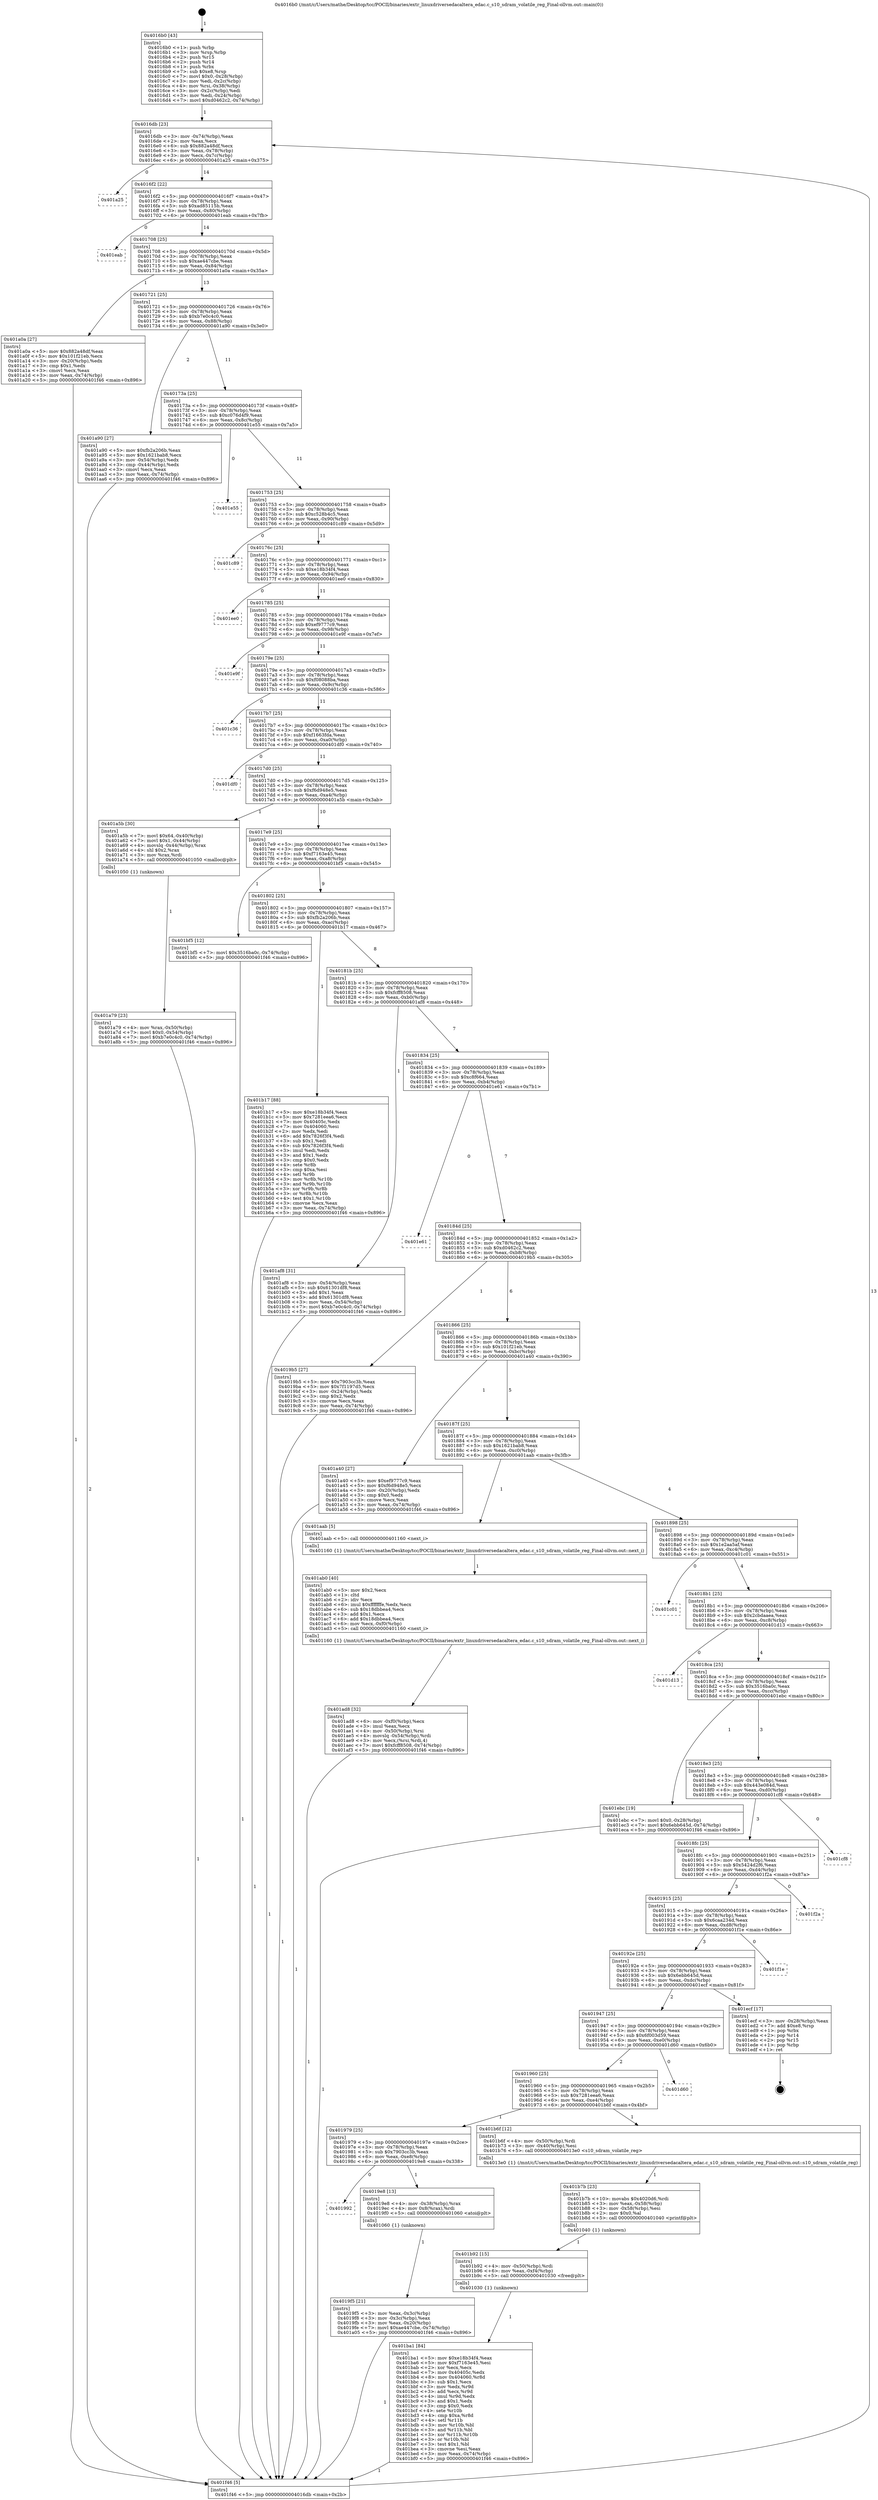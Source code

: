 digraph "0x4016b0" {
  label = "0x4016b0 (/mnt/c/Users/mathe/Desktop/tcc/POCII/binaries/extr_linuxdriversedacaltera_edac.c_s10_sdram_volatile_reg_Final-ollvm.out::main(0))"
  labelloc = "t"
  node[shape=record]

  Entry [label="",width=0.3,height=0.3,shape=circle,fillcolor=black,style=filled]
  "0x4016db" [label="{
     0x4016db [23]\l
     | [instrs]\l
     &nbsp;&nbsp;0x4016db \<+3\>: mov -0x74(%rbp),%eax\l
     &nbsp;&nbsp;0x4016de \<+2\>: mov %eax,%ecx\l
     &nbsp;&nbsp;0x4016e0 \<+6\>: sub $0x882a48df,%ecx\l
     &nbsp;&nbsp;0x4016e6 \<+3\>: mov %eax,-0x78(%rbp)\l
     &nbsp;&nbsp;0x4016e9 \<+3\>: mov %ecx,-0x7c(%rbp)\l
     &nbsp;&nbsp;0x4016ec \<+6\>: je 0000000000401a25 \<main+0x375\>\l
  }"]
  "0x401a25" [label="{
     0x401a25\l
  }", style=dashed]
  "0x4016f2" [label="{
     0x4016f2 [22]\l
     | [instrs]\l
     &nbsp;&nbsp;0x4016f2 \<+5\>: jmp 00000000004016f7 \<main+0x47\>\l
     &nbsp;&nbsp;0x4016f7 \<+3\>: mov -0x78(%rbp),%eax\l
     &nbsp;&nbsp;0x4016fa \<+5\>: sub $0xad85115b,%eax\l
     &nbsp;&nbsp;0x4016ff \<+3\>: mov %eax,-0x80(%rbp)\l
     &nbsp;&nbsp;0x401702 \<+6\>: je 0000000000401eab \<main+0x7fb\>\l
  }"]
  Exit [label="",width=0.3,height=0.3,shape=circle,fillcolor=black,style=filled,peripheries=2]
  "0x401eab" [label="{
     0x401eab\l
  }", style=dashed]
  "0x401708" [label="{
     0x401708 [25]\l
     | [instrs]\l
     &nbsp;&nbsp;0x401708 \<+5\>: jmp 000000000040170d \<main+0x5d\>\l
     &nbsp;&nbsp;0x40170d \<+3\>: mov -0x78(%rbp),%eax\l
     &nbsp;&nbsp;0x401710 \<+5\>: sub $0xae447cbe,%eax\l
     &nbsp;&nbsp;0x401715 \<+6\>: mov %eax,-0x84(%rbp)\l
     &nbsp;&nbsp;0x40171b \<+6\>: je 0000000000401a0a \<main+0x35a\>\l
  }"]
  "0x401ba1" [label="{
     0x401ba1 [84]\l
     | [instrs]\l
     &nbsp;&nbsp;0x401ba1 \<+5\>: mov $0xe18b34f4,%eax\l
     &nbsp;&nbsp;0x401ba6 \<+5\>: mov $0xf7163e45,%esi\l
     &nbsp;&nbsp;0x401bab \<+2\>: xor %ecx,%ecx\l
     &nbsp;&nbsp;0x401bad \<+7\>: mov 0x40405c,%edx\l
     &nbsp;&nbsp;0x401bb4 \<+8\>: mov 0x404060,%r8d\l
     &nbsp;&nbsp;0x401bbc \<+3\>: sub $0x1,%ecx\l
     &nbsp;&nbsp;0x401bbf \<+3\>: mov %edx,%r9d\l
     &nbsp;&nbsp;0x401bc2 \<+3\>: add %ecx,%r9d\l
     &nbsp;&nbsp;0x401bc5 \<+4\>: imul %r9d,%edx\l
     &nbsp;&nbsp;0x401bc9 \<+3\>: and $0x1,%edx\l
     &nbsp;&nbsp;0x401bcc \<+3\>: cmp $0x0,%edx\l
     &nbsp;&nbsp;0x401bcf \<+4\>: sete %r10b\l
     &nbsp;&nbsp;0x401bd3 \<+4\>: cmp $0xa,%r8d\l
     &nbsp;&nbsp;0x401bd7 \<+4\>: setl %r11b\l
     &nbsp;&nbsp;0x401bdb \<+3\>: mov %r10b,%bl\l
     &nbsp;&nbsp;0x401bde \<+3\>: and %r11b,%bl\l
     &nbsp;&nbsp;0x401be1 \<+3\>: xor %r11b,%r10b\l
     &nbsp;&nbsp;0x401be4 \<+3\>: or %r10b,%bl\l
     &nbsp;&nbsp;0x401be7 \<+3\>: test $0x1,%bl\l
     &nbsp;&nbsp;0x401bea \<+3\>: cmovne %esi,%eax\l
     &nbsp;&nbsp;0x401bed \<+3\>: mov %eax,-0x74(%rbp)\l
     &nbsp;&nbsp;0x401bf0 \<+5\>: jmp 0000000000401f46 \<main+0x896\>\l
  }"]
  "0x401a0a" [label="{
     0x401a0a [27]\l
     | [instrs]\l
     &nbsp;&nbsp;0x401a0a \<+5\>: mov $0x882a48df,%eax\l
     &nbsp;&nbsp;0x401a0f \<+5\>: mov $0x101f21eb,%ecx\l
     &nbsp;&nbsp;0x401a14 \<+3\>: mov -0x20(%rbp),%edx\l
     &nbsp;&nbsp;0x401a17 \<+3\>: cmp $0x1,%edx\l
     &nbsp;&nbsp;0x401a1a \<+3\>: cmovl %ecx,%eax\l
     &nbsp;&nbsp;0x401a1d \<+3\>: mov %eax,-0x74(%rbp)\l
     &nbsp;&nbsp;0x401a20 \<+5\>: jmp 0000000000401f46 \<main+0x896\>\l
  }"]
  "0x401721" [label="{
     0x401721 [25]\l
     | [instrs]\l
     &nbsp;&nbsp;0x401721 \<+5\>: jmp 0000000000401726 \<main+0x76\>\l
     &nbsp;&nbsp;0x401726 \<+3\>: mov -0x78(%rbp),%eax\l
     &nbsp;&nbsp;0x401729 \<+5\>: sub $0xb7e0c4c0,%eax\l
     &nbsp;&nbsp;0x40172e \<+6\>: mov %eax,-0x88(%rbp)\l
     &nbsp;&nbsp;0x401734 \<+6\>: je 0000000000401a90 \<main+0x3e0\>\l
  }"]
  "0x401b92" [label="{
     0x401b92 [15]\l
     | [instrs]\l
     &nbsp;&nbsp;0x401b92 \<+4\>: mov -0x50(%rbp),%rdi\l
     &nbsp;&nbsp;0x401b96 \<+6\>: mov %eax,-0xf4(%rbp)\l
     &nbsp;&nbsp;0x401b9c \<+5\>: call 0000000000401030 \<free@plt\>\l
     | [calls]\l
     &nbsp;&nbsp;0x401030 \{1\} (unknown)\l
  }"]
  "0x401a90" [label="{
     0x401a90 [27]\l
     | [instrs]\l
     &nbsp;&nbsp;0x401a90 \<+5\>: mov $0xfb2a206b,%eax\l
     &nbsp;&nbsp;0x401a95 \<+5\>: mov $0x1621bab8,%ecx\l
     &nbsp;&nbsp;0x401a9a \<+3\>: mov -0x54(%rbp),%edx\l
     &nbsp;&nbsp;0x401a9d \<+3\>: cmp -0x44(%rbp),%edx\l
     &nbsp;&nbsp;0x401aa0 \<+3\>: cmovl %ecx,%eax\l
     &nbsp;&nbsp;0x401aa3 \<+3\>: mov %eax,-0x74(%rbp)\l
     &nbsp;&nbsp;0x401aa6 \<+5\>: jmp 0000000000401f46 \<main+0x896\>\l
  }"]
  "0x40173a" [label="{
     0x40173a [25]\l
     | [instrs]\l
     &nbsp;&nbsp;0x40173a \<+5\>: jmp 000000000040173f \<main+0x8f\>\l
     &nbsp;&nbsp;0x40173f \<+3\>: mov -0x78(%rbp),%eax\l
     &nbsp;&nbsp;0x401742 \<+5\>: sub $0xc076d4f9,%eax\l
     &nbsp;&nbsp;0x401747 \<+6\>: mov %eax,-0x8c(%rbp)\l
     &nbsp;&nbsp;0x40174d \<+6\>: je 0000000000401e55 \<main+0x7a5\>\l
  }"]
  "0x401b7b" [label="{
     0x401b7b [23]\l
     | [instrs]\l
     &nbsp;&nbsp;0x401b7b \<+10\>: movabs $0x4020d6,%rdi\l
     &nbsp;&nbsp;0x401b85 \<+3\>: mov %eax,-0x58(%rbp)\l
     &nbsp;&nbsp;0x401b88 \<+3\>: mov -0x58(%rbp),%esi\l
     &nbsp;&nbsp;0x401b8b \<+2\>: mov $0x0,%al\l
     &nbsp;&nbsp;0x401b8d \<+5\>: call 0000000000401040 \<printf@plt\>\l
     | [calls]\l
     &nbsp;&nbsp;0x401040 \{1\} (unknown)\l
  }"]
  "0x401e55" [label="{
     0x401e55\l
  }", style=dashed]
  "0x401753" [label="{
     0x401753 [25]\l
     | [instrs]\l
     &nbsp;&nbsp;0x401753 \<+5\>: jmp 0000000000401758 \<main+0xa8\>\l
     &nbsp;&nbsp;0x401758 \<+3\>: mov -0x78(%rbp),%eax\l
     &nbsp;&nbsp;0x40175b \<+5\>: sub $0xc528b4c5,%eax\l
     &nbsp;&nbsp;0x401760 \<+6\>: mov %eax,-0x90(%rbp)\l
     &nbsp;&nbsp;0x401766 \<+6\>: je 0000000000401c89 \<main+0x5d9\>\l
  }"]
  "0x401ad8" [label="{
     0x401ad8 [32]\l
     | [instrs]\l
     &nbsp;&nbsp;0x401ad8 \<+6\>: mov -0xf0(%rbp),%ecx\l
     &nbsp;&nbsp;0x401ade \<+3\>: imul %eax,%ecx\l
     &nbsp;&nbsp;0x401ae1 \<+4\>: mov -0x50(%rbp),%rsi\l
     &nbsp;&nbsp;0x401ae5 \<+4\>: movslq -0x54(%rbp),%rdi\l
     &nbsp;&nbsp;0x401ae9 \<+3\>: mov %ecx,(%rsi,%rdi,4)\l
     &nbsp;&nbsp;0x401aec \<+7\>: movl $0xfcff8508,-0x74(%rbp)\l
     &nbsp;&nbsp;0x401af3 \<+5\>: jmp 0000000000401f46 \<main+0x896\>\l
  }"]
  "0x401c89" [label="{
     0x401c89\l
  }", style=dashed]
  "0x40176c" [label="{
     0x40176c [25]\l
     | [instrs]\l
     &nbsp;&nbsp;0x40176c \<+5\>: jmp 0000000000401771 \<main+0xc1\>\l
     &nbsp;&nbsp;0x401771 \<+3\>: mov -0x78(%rbp),%eax\l
     &nbsp;&nbsp;0x401774 \<+5\>: sub $0xe18b34f4,%eax\l
     &nbsp;&nbsp;0x401779 \<+6\>: mov %eax,-0x94(%rbp)\l
     &nbsp;&nbsp;0x40177f \<+6\>: je 0000000000401ee0 \<main+0x830\>\l
  }"]
  "0x401ab0" [label="{
     0x401ab0 [40]\l
     | [instrs]\l
     &nbsp;&nbsp;0x401ab0 \<+5\>: mov $0x2,%ecx\l
     &nbsp;&nbsp;0x401ab5 \<+1\>: cltd\l
     &nbsp;&nbsp;0x401ab6 \<+2\>: idiv %ecx\l
     &nbsp;&nbsp;0x401ab8 \<+6\>: imul $0xfffffffe,%edx,%ecx\l
     &nbsp;&nbsp;0x401abe \<+6\>: sub $0x18dbbea4,%ecx\l
     &nbsp;&nbsp;0x401ac4 \<+3\>: add $0x1,%ecx\l
     &nbsp;&nbsp;0x401ac7 \<+6\>: add $0x18dbbea4,%ecx\l
     &nbsp;&nbsp;0x401acd \<+6\>: mov %ecx,-0xf0(%rbp)\l
     &nbsp;&nbsp;0x401ad3 \<+5\>: call 0000000000401160 \<next_i\>\l
     | [calls]\l
     &nbsp;&nbsp;0x401160 \{1\} (/mnt/c/Users/mathe/Desktop/tcc/POCII/binaries/extr_linuxdriversedacaltera_edac.c_s10_sdram_volatile_reg_Final-ollvm.out::next_i)\l
  }"]
  "0x401ee0" [label="{
     0x401ee0\l
  }", style=dashed]
  "0x401785" [label="{
     0x401785 [25]\l
     | [instrs]\l
     &nbsp;&nbsp;0x401785 \<+5\>: jmp 000000000040178a \<main+0xda\>\l
     &nbsp;&nbsp;0x40178a \<+3\>: mov -0x78(%rbp),%eax\l
     &nbsp;&nbsp;0x40178d \<+5\>: sub $0xef9777c9,%eax\l
     &nbsp;&nbsp;0x401792 \<+6\>: mov %eax,-0x98(%rbp)\l
     &nbsp;&nbsp;0x401798 \<+6\>: je 0000000000401e9f \<main+0x7ef\>\l
  }"]
  "0x401a79" [label="{
     0x401a79 [23]\l
     | [instrs]\l
     &nbsp;&nbsp;0x401a79 \<+4\>: mov %rax,-0x50(%rbp)\l
     &nbsp;&nbsp;0x401a7d \<+7\>: movl $0x0,-0x54(%rbp)\l
     &nbsp;&nbsp;0x401a84 \<+7\>: movl $0xb7e0c4c0,-0x74(%rbp)\l
     &nbsp;&nbsp;0x401a8b \<+5\>: jmp 0000000000401f46 \<main+0x896\>\l
  }"]
  "0x401e9f" [label="{
     0x401e9f\l
  }", style=dashed]
  "0x40179e" [label="{
     0x40179e [25]\l
     | [instrs]\l
     &nbsp;&nbsp;0x40179e \<+5\>: jmp 00000000004017a3 \<main+0xf3\>\l
     &nbsp;&nbsp;0x4017a3 \<+3\>: mov -0x78(%rbp),%eax\l
     &nbsp;&nbsp;0x4017a6 \<+5\>: sub $0xf08088ba,%eax\l
     &nbsp;&nbsp;0x4017ab \<+6\>: mov %eax,-0x9c(%rbp)\l
     &nbsp;&nbsp;0x4017b1 \<+6\>: je 0000000000401c36 \<main+0x586\>\l
  }"]
  "0x4019f5" [label="{
     0x4019f5 [21]\l
     | [instrs]\l
     &nbsp;&nbsp;0x4019f5 \<+3\>: mov %eax,-0x3c(%rbp)\l
     &nbsp;&nbsp;0x4019f8 \<+3\>: mov -0x3c(%rbp),%eax\l
     &nbsp;&nbsp;0x4019fb \<+3\>: mov %eax,-0x20(%rbp)\l
     &nbsp;&nbsp;0x4019fe \<+7\>: movl $0xae447cbe,-0x74(%rbp)\l
     &nbsp;&nbsp;0x401a05 \<+5\>: jmp 0000000000401f46 \<main+0x896\>\l
  }"]
  "0x401c36" [label="{
     0x401c36\l
  }", style=dashed]
  "0x4017b7" [label="{
     0x4017b7 [25]\l
     | [instrs]\l
     &nbsp;&nbsp;0x4017b7 \<+5\>: jmp 00000000004017bc \<main+0x10c\>\l
     &nbsp;&nbsp;0x4017bc \<+3\>: mov -0x78(%rbp),%eax\l
     &nbsp;&nbsp;0x4017bf \<+5\>: sub $0xf1663fda,%eax\l
     &nbsp;&nbsp;0x4017c4 \<+6\>: mov %eax,-0xa0(%rbp)\l
     &nbsp;&nbsp;0x4017ca \<+6\>: je 0000000000401df0 \<main+0x740\>\l
  }"]
  "0x401992" [label="{
     0x401992\l
  }", style=dashed]
  "0x401df0" [label="{
     0x401df0\l
  }", style=dashed]
  "0x4017d0" [label="{
     0x4017d0 [25]\l
     | [instrs]\l
     &nbsp;&nbsp;0x4017d0 \<+5\>: jmp 00000000004017d5 \<main+0x125\>\l
     &nbsp;&nbsp;0x4017d5 \<+3\>: mov -0x78(%rbp),%eax\l
     &nbsp;&nbsp;0x4017d8 \<+5\>: sub $0xf6d948e5,%eax\l
     &nbsp;&nbsp;0x4017dd \<+6\>: mov %eax,-0xa4(%rbp)\l
     &nbsp;&nbsp;0x4017e3 \<+6\>: je 0000000000401a5b \<main+0x3ab\>\l
  }"]
  "0x4019e8" [label="{
     0x4019e8 [13]\l
     | [instrs]\l
     &nbsp;&nbsp;0x4019e8 \<+4\>: mov -0x38(%rbp),%rax\l
     &nbsp;&nbsp;0x4019ec \<+4\>: mov 0x8(%rax),%rdi\l
     &nbsp;&nbsp;0x4019f0 \<+5\>: call 0000000000401060 \<atoi@plt\>\l
     | [calls]\l
     &nbsp;&nbsp;0x401060 \{1\} (unknown)\l
  }"]
  "0x401a5b" [label="{
     0x401a5b [30]\l
     | [instrs]\l
     &nbsp;&nbsp;0x401a5b \<+7\>: movl $0x64,-0x40(%rbp)\l
     &nbsp;&nbsp;0x401a62 \<+7\>: movl $0x1,-0x44(%rbp)\l
     &nbsp;&nbsp;0x401a69 \<+4\>: movslq -0x44(%rbp),%rax\l
     &nbsp;&nbsp;0x401a6d \<+4\>: shl $0x2,%rax\l
     &nbsp;&nbsp;0x401a71 \<+3\>: mov %rax,%rdi\l
     &nbsp;&nbsp;0x401a74 \<+5\>: call 0000000000401050 \<malloc@plt\>\l
     | [calls]\l
     &nbsp;&nbsp;0x401050 \{1\} (unknown)\l
  }"]
  "0x4017e9" [label="{
     0x4017e9 [25]\l
     | [instrs]\l
     &nbsp;&nbsp;0x4017e9 \<+5\>: jmp 00000000004017ee \<main+0x13e\>\l
     &nbsp;&nbsp;0x4017ee \<+3\>: mov -0x78(%rbp),%eax\l
     &nbsp;&nbsp;0x4017f1 \<+5\>: sub $0xf7163e45,%eax\l
     &nbsp;&nbsp;0x4017f6 \<+6\>: mov %eax,-0xa8(%rbp)\l
     &nbsp;&nbsp;0x4017fc \<+6\>: je 0000000000401bf5 \<main+0x545\>\l
  }"]
  "0x401979" [label="{
     0x401979 [25]\l
     | [instrs]\l
     &nbsp;&nbsp;0x401979 \<+5\>: jmp 000000000040197e \<main+0x2ce\>\l
     &nbsp;&nbsp;0x40197e \<+3\>: mov -0x78(%rbp),%eax\l
     &nbsp;&nbsp;0x401981 \<+5\>: sub $0x7903cc3b,%eax\l
     &nbsp;&nbsp;0x401986 \<+6\>: mov %eax,-0xe8(%rbp)\l
     &nbsp;&nbsp;0x40198c \<+6\>: je 00000000004019e8 \<main+0x338\>\l
  }"]
  "0x401bf5" [label="{
     0x401bf5 [12]\l
     | [instrs]\l
     &nbsp;&nbsp;0x401bf5 \<+7\>: movl $0x3516ba0c,-0x74(%rbp)\l
     &nbsp;&nbsp;0x401bfc \<+5\>: jmp 0000000000401f46 \<main+0x896\>\l
  }"]
  "0x401802" [label="{
     0x401802 [25]\l
     | [instrs]\l
     &nbsp;&nbsp;0x401802 \<+5\>: jmp 0000000000401807 \<main+0x157\>\l
     &nbsp;&nbsp;0x401807 \<+3\>: mov -0x78(%rbp),%eax\l
     &nbsp;&nbsp;0x40180a \<+5\>: sub $0xfb2a206b,%eax\l
     &nbsp;&nbsp;0x40180f \<+6\>: mov %eax,-0xac(%rbp)\l
     &nbsp;&nbsp;0x401815 \<+6\>: je 0000000000401b17 \<main+0x467\>\l
  }"]
  "0x401b6f" [label="{
     0x401b6f [12]\l
     | [instrs]\l
     &nbsp;&nbsp;0x401b6f \<+4\>: mov -0x50(%rbp),%rdi\l
     &nbsp;&nbsp;0x401b73 \<+3\>: mov -0x40(%rbp),%esi\l
     &nbsp;&nbsp;0x401b76 \<+5\>: call 00000000004013e0 \<s10_sdram_volatile_reg\>\l
     | [calls]\l
     &nbsp;&nbsp;0x4013e0 \{1\} (/mnt/c/Users/mathe/Desktop/tcc/POCII/binaries/extr_linuxdriversedacaltera_edac.c_s10_sdram_volatile_reg_Final-ollvm.out::s10_sdram_volatile_reg)\l
  }"]
  "0x401b17" [label="{
     0x401b17 [88]\l
     | [instrs]\l
     &nbsp;&nbsp;0x401b17 \<+5\>: mov $0xe18b34f4,%eax\l
     &nbsp;&nbsp;0x401b1c \<+5\>: mov $0x7281eea6,%ecx\l
     &nbsp;&nbsp;0x401b21 \<+7\>: mov 0x40405c,%edx\l
     &nbsp;&nbsp;0x401b28 \<+7\>: mov 0x404060,%esi\l
     &nbsp;&nbsp;0x401b2f \<+2\>: mov %edx,%edi\l
     &nbsp;&nbsp;0x401b31 \<+6\>: add $0x7826f3f4,%edi\l
     &nbsp;&nbsp;0x401b37 \<+3\>: sub $0x1,%edi\l
     &nbsp;&nbsp;0x401b3a \<+6\>: sub $0x7826f3f4,%edi\l
     &nbsp;&nbsp;0x401b40 \<+3\>: imul %edi,%edx\l
     &nbsp;&nbsp;0x401b43 \<+3\>: and $0x1,%edx\l
     &nbsp;&nbsp;0x401b46 \<+3\>: cmp $0x0,%edx\l
     &nbsp;&nbsp;0x401b49 \<+4\>: sete %r8b\l
     &nbsp;&nbsp;0x401b4d \<+3\>: cmp $0xa,%esi\l
     &nbsp;&nbsp;0x401b50 \<+4\>: setl %r9b\l
     &nbsp;&nbsp;0x401b54 \<+3\>: mov %r8b,%r10b\l
     &nbsp;&nbsp;0x401b57 \<+3\>: and %r9b,%r10b\l
     &nbsp;&nbsp;0x401b5a \<+3\>: xor %r9b,%r8b\l
     &nbsp;&nbsp;0x401b5d \<+3\>: or %r8b,%r10b\l
     &nbsp;&nbsp;0x401b60 \<+4\>: test $0x1,%r10b\l
     &nbsp;&nbsp;0x401b64 \<+3\>: cmovne %ecx,%eax\l
     &nbsp;&nbsp;0x401b67 \<+3\>: mov %eax,-0x74(%rbp)\l
     &nbsp;&nbsp;0x401b6a \<+5\>: jmp 0000000000401f46 \<main+0x896\>\l
  }"]
  "0x40181b" [label="{
     0x40181b [25]\l
     | [instrs]\l
     &nbsp;&nbsp;0x40181b \<+5\>: jmp 0000000000401820 \<main+0x170\>\l
     &nbsp;&nbsp;0x401820 \<+3\>: mov -0x78(%rbp),%eax\l
     &nbsp;&nbsp;0x401823 \<+5\>: sub $0xfcff8508,%eax\l
     &nbsp;&nbsp;0x401828 \<+6\>: mov %eax,-0xb0(%rbp)\l
     &nbsp;&nbsp;0x40182e \<+6\>: je 0000000000401af8 \<main+0x448\>\l
  }"]
  "0x401960" [label="{
     0x401960 [25]\l
     | [instrs]\l
     &nbsp;&nbsp;0x401960 \<+5\>: jmp 0000000000401965 \<main+0x2b5\>\l
     &nbsp;&nbsp;0x401965 \<+3\>: mov -0x78(%rbp),%eax\l
     &nbsp;&nbsp;0x401968 \<+5\>: sub $0x7281eea6,%eax\l
     &nbsp;&nbsp;0x40196d \<+6\>: mov %eax,-0xe4(%rbp)\l
     &nbsp;&nbsp;0x401973 \<+6\>: je 0000000000401b6f \<main+0x4bf\>\l
  }"]
  "0x401af8" [label="{
     0x401af8 [31]\l
     | [instrs]\l
     &nbsp;&nbsp;0x401af8 \<+3\>: mov -0x54(%rbp),%eax\l
     &nbsp;&nbsp;0x401afb \<+5\>: sub $0x61301df8,%eax\l
     &nbsp;&nbsp;0x401b00 \<+3\>: add $0x1,%eax\l
     &nbsp;&nbsp;0x401b03 \<+5\>: add $0x61301df8,%eax\l
     &nbsp;&nbsp;0x401b08 \<+3\>: mov %eax,-0x54(%rbp)\l
     &nbsp;&nbsp;0x401b0b \<+7\>: movl $0xb7e0c4c0,-0x74(%rbp)\l
     &nbsp;&nbsp;0x401b12 \<+5\>: jmp 0000000000401f46 \<main+0x896\>\l
  }"]
  "0x401834" [label="{
     0x401834 [25]\l
     | [instrs]\l
     &nbsp;&nbsp;0x401834 \<+5\>: jmp 0000000000401839 \<main+0x189\>\l
     &nbsp;&nbsp;0x401839 \<+3\>: mov -0x78(%rbp),%eax\l
     &nbsp;&nbsp;0x40183c \<+5\>: sub $0xc8f664,%eax\l
     &nbsp;&nbsp;0x401841 \<+6\>: mov %eax,-0xb4(%rbp)\l
     &nbsp;&nbsp;0x401847 \<+6\>: je 0000000000401e61 \<main+0x7b1\>\l
  }"]
  "0x401d60" [label="{
     0x401d60\l
  }", style=dashed]
  "0x401e61" [label="{
     0x401e61\l
  }", style=dashed]
  "0x40184d" [label="{
     0x40184d [25]\l
     | [instrs]\l
     &nbsp;&nbsp;0x40184d \<+5\>: jmp 0000000000401852 \<main+0x1a2\>\l
     &nbsp;&nbsp;0x401852 \<+3\>: mov -0x78(%rbp),%eax\l
     &nbsp;&nbsp;0x401855 \<+5\>: sub $0xd0462c2,%eax\l
     &nbsp;&nbsp;0x40185a \<+6\>: mov %eax,-0xb8(%rbp)\l
     &nbsp;&nbsp;0x401860 \<+6\>: je 00000000004019b5 \<main+0x305\>\l
  }"]
  "0x401947" [label="{
     0x401947 [25]\l
     | [instrs]\l
     &nbsp;&nbsp;0x401947 \<+5\>: jmp 000000000040194c \<main+0x29c\>\l
     &nbsp;&nbsp;0x40194c \<+3\>: mov -0x78(%rbp),%eax\l
     &nbsp;&nbsp;0x40194f \<+5\>: sub $0x6f003d59,%eax\l
     &nbsp;&nbsp;0x401954 \<+6\>: mov %eax,-0xe0(%rbp)\l
     &nbsp;&nbsp;0x40195a \<+6\>: je 0000000000401d60 \<main+0x6b0\>\l
  }"]
  "0x4019b5" [label="{
     0x4019b5 [27]\l
     | [instrs]\l
     &nbsp;&nbsp;0x4019b5 \<+5\>: mov $0x7903cc3b,%eax\l
     &nbsp;&nbsp;0x4019ba \<+5\>: mov $0x7f1197d5,%ecx\l
     &nbsp;&nbsp;0x4019bf \<+3\>: mov -0x24(%rbp),%edx\l
     &nbsp;&nbsp;0x4019c2 \<+3\>: cmp $0x2,%edx\l
     &nbsp;&nbsp;0x4019c5 \<+3\>: cmovne %ecx,%eax\l
     &nbsp;&nbsp;0x4019c8 \<+3\>: mov %eax,-0x74(%rbp)\l
     &nbsp;&nbsp;0x4019cb \<+5\>: jmp 0000000000401f46 \<main+0x896\>\l
  }"]
  "0x401866" [label="{
     0x401866 [25]\l
     | [instrs]\l
     &nbsp;&nbsp;0x401866 \<+5\>: jmp 000000000040186b \<main+0x1bb\>\l
     &nbsp;&nbsp;0x40186b \<+3\>: mov -0x78(%rbp),%eax\l
     &nbsp;&nbsp;0x40186e \<+5\>: sub $0x101f21eb,%eax\l
     &nbsp;&nbsp;0x401873 \<+6\>: mov %eax,-0xbc(%rbp)\l
     &nbsp;&nbsp;0x401879 \<+6\>: je 0000000000401a40 \<main+0x390\>\l
  }"]
  "0x401f46" [label="{
     0x401f46 [5]\l
     | [instrs]\l
     &nbsp;&nbsp;0x401f46 \<+5\>: jmp 00000000004016db \<main+0x2b\>\l
  }"]
  "0x4016b0" [label="{
     0x4016b0 [43]\l
     | [instrs]\l
     &nbsp;&nbsp;0x4016b0 \<+1\>: push %rbp\l
     &nbsp;&nbsp;0x4016b1 \<+3\>: mov %rsp,%rbp\l
     &nbsp;&nbsp;0x4016b4 \<+2\>: push %r15\l
     &nbsp;&nbsp;0x4016b6 \<+2\>: push %r14\l
     &nbsp;&nbsp;0x4016b8 \<+1\>: push %rbx\l
     &nbsp;&nbsp;0x4016b9 \<+7\>: sub $0xe8,%rsp\l
     &nbsp;&nbsp;0x4016c0 \<+7\>: movl $0x0,-0x28(%rbp)\l
     &nbsp;&nbsp;0x4016c7 \<+3\>: mov %edi,-0x2c(%rbp)\l
     &nbsp;&nbsp;0x4016ca \<+4\>: mov %rsi,-0x38(%rbp)\l
     &nbsp;&nbsp;0x4016ce \<+3\>: mov -0x2c(%rbp),%edi\l
     &nbsp;&nbsp;0x4016d1 \<+3\>: mov %edi,-0x24(%rbp)\l
     &nbsp;&nbsp;0x4016d4 \<+7\>: movl $0xd0462c2,-0x74(%rbp)\l
  }"]
  "0x401ecf" [label="{
     0x401ecf [17]\l
     | [instrs]\l
     &nbsp;&nbsp;0x401ecf \<+3\>: mov -0x28(%rbp),%eax\l
     &nbsp;&nbsp;0x401ed2 \<+7\>: add $0xe8,%rsp\l
     &nbsp;&nbsp;0x401ed9 \<+1\>: pop %rbx\l
     &nbsp;&nbsp;0x401eda \<+2\>: pop %r14\l
     &nbsp;&nbsp;0x401edc \<+2\>: pop %r15\l
     &nbsp;&nbsp;0x401ede \<+1\>: pop %rbp\l
     &nbsp;&nbsp;0x401edf \<+1\>: ret\l
  }"]
  "0x401a40" [label="{
     0x401a40 [27]\l
     | [instrs]\l
     &nbsp;&nbsp;0x401a40 \<+5\>: mov $0xef9777c9,%eax\l
     &nbsp;&nbsp;0x401a45 \<+5\>: mov $0xf6d948e5,%ecx\l
     &nbsp;&nbsp;0x401a4a \<+3\>: mov -0x20(%rbp),%edx\l
     &nbsp;&nbsp;0x401a4d \<+3\>: cmp $0x0,%edx\l
     &nbsp;&nbsp;0x401a50 \<+3\>: cmove %ecx,%eax\l
     &nbsp;&nbsp;0x401a53 \<+3\>: mov %eax,-0x74(%rbp)\l
     &nbsp;&nbsp;0x401a56 \<+5\>: jmp 0000000000401f46 \<main+0x896\>\l
  }"]
  "0x40187f" [label="{
     0x40187f [25]\l
     | [instrs]\l
     &nbsp;&nbsp;0x40187f \<+5\>: jmp 0000000000401884 \<main+0x1d4\>\l
     &nbsp;&nbsp;0x401884 \<+3\>: mov -0x78(%rbp),%eax\l
     &nbsp;&nbsp;0x401887 \<+5\>: sub $0x1621bab8,%eax\l
     &nbsp;&nbsp;0x40188c \<+6\>: mov %eax,-0xc0(%rbp)\l
     &nbsp;&nbsp;0x401892 \<+6\>: je 0000000000401aab \<main+0x3fb\>\l
  }"]
  "0x40192e" [label="{
     0x40192e [25]\l
     | [instrs]\l
     &nbsp;&nbsp;0x40192e \<+5\>: jmp 0000000000401933 \<main+0x283\>\l
     &nbsp;&nbsp;0x401933 \<+3\>: mov -0x78(%rbp),%eax\l
     &nbsp;&nbsp;0x401936 \<+5\>: sub $0x6ebb645d,%eax\l
     &nbsp;&nbsp;0x40193b \<+6\>: mov %eax,-0xdc(%rbp)\l
     &nbsp;&nbsp;0x401941 \<+6\>: je 0000000000401ecf \<main+0x81f\>\l
  }"]
  "0x401aab" [label="{
     0x401aab [5]\l
     | [instrs]\l
     &nbsp;&nbsp;0x401aab \<+5\>: call 0000000000401160 \<next_i\>\l
     | [calls]\l
     &nbsp;&nbsp;0x401160 \{1\} (/mnt/c/Users/mathe/Desktop/tcc/POCII/binaries/extr_linuxdriversedacaltera_edac.c_s10_sdram_volatile_reg_Final-ollvm.out::next_i)\l
  }"]
  "0x401898" [label="{
     0x401898 [25]\l
     | [instrs]\l
     &nbsp;&nbsp;0x401898 \<+5\>: jmp 000000000040189d \<main+0x1ed\>\l
     &nbsp;&nbsp;0x40189d \<+3\>: mov -0x78(%rbp),%eax\l
     &nbsp;&nbsp;0x4018a0 \<+5\>: sub $0x1e2aa5af,%eax\l
     &nbsp;&nbsp;0x4018a5 \<+6\>: mov %eax,-0xc4(%rbp)\l
     &nbsp;&nbsp;0x4018ab \<+6\>: je 0000000000401c01 \<main+0x551\>\l
  }"]
  "0x401f1e" [label="{
     0x401f1e\l
  }", style=dashed]
  "0x401c01" [label="{
     0x401c01\l
  }", style=dashed]
  "0x4018b1" [label="{
     0x4018b1 [25]\l
     | [instrs]\l
     &nbsp;&nbsp;0x4018b1 \<+5\>: jmp 00000000004018b6 \<main+0x206\>\l
     &nbsp;&nbsp;0x4018b6 \<+3\>: mov -0x78(%rbp),%eax\l
     &nbsp;&nbsp;0x4018b9 \<+5\>: sub $0x2cbdaaea,%eax\l
     &nbsp;&nbsp;0x4018be \<+6\>: mov %eax,-0xc8(%rbp)\l
     &nbsp;&nbsp;0x4018c4 \<+6\>: je 0000000000401d13 \<main+0x663\>\l
  }"]
  "0x401915" [label="{
     0x401915 [25]\l
     | [instrs]\l
     &nbsp;&nbsp;0x401915 \<+5\>: jmp 000000000040191a \<main+0x26a\>\l
     &nbsp;&nbsp;0x40191a \<+3\>: mov -0x78(%rbp),%eax\l
     &nbsp;&nbsp;0x40191d \<+5\>: sub $0x6caa234d,%eax\l
     &nbsp;&nbsp;0x401922 \<+6\>: mov %eax,-0xd8(%rbp)\l
     &nbsp;&nbsp;0x401928 \<+6\>: je 0000000000401f1e \<main+0x86e\>\l
  }"]
  "0x401d13" [label="{
     0x401d13\l
  }", style=dashed]
  "0x4018ca" [label="{
     0x4018ca [25]\l
     | [instrs]\l
     &nbsp;&nbsp;0x4018ca \<+5\>: jmp 00000000004018cf \<main+0x21f\>\l
     &nbsp;&nbsp;0x4018cf \<+3\>: mov -0x78(%rbp),%eax\l
     &nbsp;&nbsp;0x4018d2 \<+5\>: sub $0x3516ba0c,%eax\l
     &nbsp;&nbsp;0x4018d7 \<+6\>: mov %eax,-0xcc(%rbp)\l
     &nbsp;&nbsp;0x4018dd \<+6\>: je 0000000000401ebc \<main+0x80c\>\l
  }"]
  "0x401f2a" [label="{
     0x401f2a\l
  }", style=dashed]
  "0x401ebc" [label="{
     0x401ebc [19]\l
     | [instrs]\l
     &nbsp;&nbsp;0x401ebc \<+7\>: movl $0x0,-0x28(%rbp)\l
     &nbsp;&nbsp;0x401ec3 \<+7\>: movl $0x6ebb645d,-0x74(%rbp)\l
     &nbsp;&nbsp;0x401eca \<+5\>: jmp 0000000000401f46 \<main+0x896\>\l
  }"]
  "0x4018e3" [label="{
     0x4018e3 [25]\l
     | [instrs]\l
     &nbsp;&nbsp;0x4018e3 \<+5\>: jmp 00000000004018e8 \<main+0x238\>\l
     &nbsp;&nbsp;0x4018e8 \<+3\>: mov -0x78(%rbp),%eax\l
     &nbsp;&nbsp;0x4018eb \<+5\>: sub $0x443e084d,%eax\l
     &nbsp;&nbsp;0x4018f0 \<+6\>: mov %eax,-0xd0(%rbp)\l
     &nbsp;&nbsp;0x4018f6 \<+6\>: je 0000000000401cf8 \<main+0x648\>\l
  }"]
  "0x4018fc" [label="{
     0x4018fc [25]\l
     | [instrs]\l
     &nbsp;&nbsp;0x4018fc \<+5\>: jmp 0000000000401901 \<main+0x251\>\l
     &nbsp;&nbsp;0x401901 \<+3\>: mov -0x78(%rbp),%eax\l
     &nbsp;&nbsp;0x401904 \<+5\>: sub $0x5424d2f6,%eax\l
     &nbsp;&nbsp;0x401909 \<+6\>: mov %eax,-0xd4(%rbp)\l
     &nbsp;&nbsp;0x40190f \<+6\>: je 0000000000401f2a \<main+0x87a\>\l
  }"]
  "0x401cf8" [label="{
     0x401cf8\l
  }", style=dashed]
  Entry -> "0x4016b0" [label=" 1"]
  "0x4016db" -> "0x401a25" [label=" 0"]
  "0x4016db" -> "0x4016f2" [label=" 14"]
  "0x401ecf" -> Exit [label=" 1"]
  "0x4016f2" -> "0x401eab" [label=" 0"]
  "0x4016f2" -> "0x401708" [label=" 14"]
  "0x401ebc" -> "0x401f46" [label=" 1"]
  "0x401708" -> "0x401a0a" [label=" 1"]
  "0x401708" -> "0x401721" [label=" 13"]
  "0x401bf5" -> "0x401f46" [label=" 1"]
  "0x401721" -> "0x401a90" [label=" 2"]
  "0x401721" -> "0x40173a" [label=" 11"]
  "0x401ba1" -> "0x401f46" [label=" 1"]
  "0x40173a" -> "0x401e55" [label=" 0"]
  "0x40173a" -> "0x401753" [label=" 11"]
  "0x401b92" -> "0x401ba1" [label=" 1"]
  "0x401753" -> "0x401c89" [label=" 0"]
  "0x401753" -> "0x40176c" [label=" 11"]
  "0x401b7b" -> "0x401b92" [label=" 1"]
  "0x40176c" -> "0x401ee0" [label=" 0"]
  "0x40176c" -> "0x401785" [label=" 11"]
  "0x401b6f" -> "0x401b7b" [label=" 1"]
  "0x401785" -> "0x401e9f" [label=" 0"]
  "0x401785" -> "0x40179e" [label=" 11"]
  "0x401b17" -> "0x401f46" [label=" 1"]
  "0x40179e" -> "0x401c36" [label=" 0"]
  "0x40179e" -> "0x4017b7" [label=" 11"]
  "0x401af8" -> "0x401f46" [label=" 1"]
  "0x4017b7" -> "0x401df0" [label=" 0"]
  "0x4017b7" -> "0x4017d0" [label=" 11"]
  "0x401ad8" -> "0x401f46" [label=" 1"]
  "0x4017d0" -> "0x401a5b" [label=" 1"]
  "0x4017d0" -> "0x4017e9" [label=" 10"]
  "0x401ab0" -> "0x401ad8" [label=" 1"]
  "0x4017e9" -> "0x401bf5" [label=" 1"]
  "0x4017e9" -> "0x401802" [label=" 9"]
  "0x401a90" -> "0x401f46" [label=" 2"]
  "0x401802" -> "0x401b17" [label=" 1"]
  "0x401802" -> "0x40181b" [label=" 8"]
  "0x401a79" -> "0x401f46" [label=" 1"]
  "0x40181b" -> "0x401af8" [label=" 1"]
  "0x40181b" -> "0x401834" [label=" 7"]
  "0x401a40" -> "0x401f46" [label=" 1"]
  "0x401834" -> "0x401e61" [label=" 0"]
  "0x401834" -> "0x40184d" [label=" 7"]
  "0x401a0a" -> "0x401f46" [label=" 1"]
  "0x40184d" -> "0x4019b5" [label=" 1"]
  "0x40184d" -> "0x401866" [label=" 6"]
  "0x4019b5" -> "0x401f46" [label=" 1"]
  "0x4016b0" -> "0x4016db" [label=" 1"]
  "0x401f46" -> "0x4016db" [label=" 13"]
  "0x4019e8" -> "0x4019f5" [label=" 1"]
  "0x401866" -> "0x401a40" [label=" 1"]
  "0x401866" -> "0x40187f" [label=" 5"]
  "0x401979" -> "0x401992" [label=" 0"]
  "0x40187f" -> "0x401aab" [label=" 1"]
  "0x40187f" -> "0x401898" [label=" 4"]
  "0x401aab" -> "0x401ab0" [label=" 1"]
  "0x401898" -> "0x401c01" [label=" 0"]
  "0x401898" -> "0x4018b1" [label=" 4"]
  "0x401960" -> "0x401979" [label=" 1"]
  "0x4018b1" -> "0x401d13" [label=" 0"]
  "0x4018b1" -> "0x4018ca" [label=" 4"]
  "0x401a5b" -> "0x401a79" [label=" 1"]
  "0x4018ca" -> "0x401ebc" [label=" 1"]
  "0x4018ca" -> "0x4018e3" [label=" 3"]
  "0x401947" -> "0x401960" [label=" 2"]
  "0x4018e3" -> "0x401cf8" [label=" 0"]
  "0x4018e3" -> "0x4018fc" [label=" 3"]
  "0x401947" -> "0x401d60" [label=" 0"]
  "0x4018fc" -> "0x401f2a" [label=" 0"]
  "0x4018fc" -> "0x401915" [label=" 3"]
  "0x401960" -> "0x401b6f" [label=" 1"]
  "0x401915" -> "0x401f1e" [label=" 0"]
  "0x401915" -> "0x40192e" [label=" 3"]
  "0x401979" -> "0x4019e8" [label=" 1"]
  "0x40192e" -> "0x401ecf" [label=" 1"]
  "0x40192e" -> "0x401947" [label=" 2"]
  "0x4019f5" -> "0x401f46" [label=" 1"]
}
